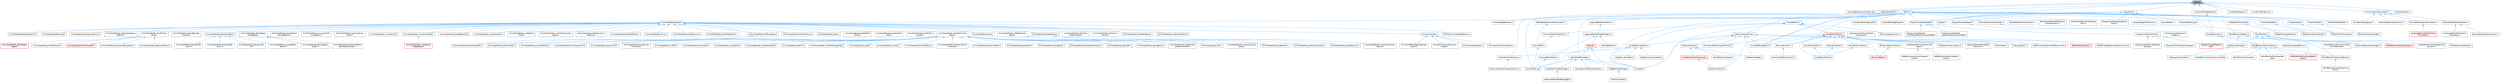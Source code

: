 digraph "Level.h"
{
 // INTERACTIVE_SVG=YES
 // LATEX_PDF_SIZE
  bgcolor="transparent";
  edge [fontname=Helvetica,fontsize=10,labelfontname=Helvetica,labelfontsize=10];
  node [fontname=Helvetica,fontsize=10,shape=box,height=0.2,width=0.4];
  Node1 [id="Node000001",label="Level.h",height=0.2,width=0.4,color="gray40", fillcolor="grey60", style="filled", fontcolor="black",tooltip=" "];
  Node1 -> Node2 [id="edge1_Node000001_Node000002",dir="back",color="steelblue1",style="solid",tooltip=" "];
  Node2 [id="Node000002",label="AsyncRegisterLevelContext.cpp",height=0.2,width=0.4,color="grey40", fillcolor="white", style="filled",URL="$da/df8/AsyncRegisterLevelContext_8cpp.html",tooltip=" "];
  Node1 -> Node3 [id="edge2_Node000001_Node000003",dir="back",color="steelblue1",style="solid",tooltip=" "];
  Node3 [id="Node000003",label="Editor.h",height=0.2,width=0.4,color="grey40", fillcolor="white", style="filled",URL="$de/d6e/Editor_8h.html",tooltip=" "];
  Node3 -> Node4 [id="edge3_Node000003_Node000004",dir="back",color="steelblue1",style="solid",tooltip=" "];
  Node4 [id="Node000004",label="AnimGraphNode_Base.h",height=0.2,width=0.4,color="grey40", fillcolor="white", style="filled",URL="$d0/dfb/AnimGraphNode__Base_8h.html",tooltip=" "];
  Node4 -> Node5 [id="edge4_Node000004_Node000005",dir="back",color="steelblue1",style="solid",tooltip=" "];
  Node5 [id="Node000005",label="AnimGraphNodeAlphaOptions.h",height=0.2,width=0.4,color="grey40", fillcolor="white", style="filled",URL="$d6/df6/AnimGraphNodeAlphaOptions_8h.html",tooltip=" "];
  Node4 -> Node6 [id="edge5_Node000004_Node000006",dir="back",color="steelblue1",style="solid",tooltip=" "];
  Node6 [id="Node000006",label="AnimGraphNodeBinding.h",height=0.2,width=0.4,color="grey40", fillcolor="white", style="filled",URL="$d6/d3b/AnimGraphNodeBinding_8h.html",tooltip=" "];
  Node4 -> Node7 [id="edge6_Node000004_Node000007",dir="back",color="steelblue1",style="solid",tooltip=" "];
  Node7 [id="Node000007",label="AnimGraphNode_ApplyAdditive.h",height=0.2,width=0.4,color="grey40", fillcolor="white", style="filled",URL="$da/d67/AnimGraphNode__ApplyAdditive_8h.html",tooltip=" "];
  Node4 -> Node8 [id="edge7_Node000004_Node000008",dir="back",color="steelblue1",style="solid",tooltip=" "];
  Node8 [id="Node000008",label="AnimGraphNode_ApplyMeshSpace\lAdditive.h",height=0.2,width=0.4,color="grey40", fillcolor="white", style="filled",URL="$dd/dc4/AnimGraphNode__ApplyMeshSpaceAdditive_8h.html",tooltip=" "];
  Node4 -> Node9 [id="edge8_Node000004_Node000009",dir="back",color="steelblue1",style="solid",tooltip=" "];
  Node9 [id="Node000009",label="AnimGraphNode_AssetPlayer\lBase.h",height=0.2,width=0.4,color="grey40", fillcolor="white", style="filled",URL="$d1/d4f/AnimGraphNode__AssetPlayerBase_8h.html",tooltip=" "];
  Node9 -> Node10 [id="edge9_Node000009_Node000010",dir="back",color="steelblue1",style="solid",tooltip=" "];
  Node10 [id="Node000010",label="AnimGraphNode_BlendSpace\lBase.h",height=0.2,width=0.4,color="red", fillcolor="#FFF0F0", style="filled",URL="$d7/d6d/AnimGraphNode__BlendSpaceBase_8h.html",tooltip=" "];
  Node9 -> Node15 [id="edge10_Node000009_Node000015",dir="back",color="steelblue1",style="solid",tooltip=" "];
  Node15 [id="Node000015",label="AnimGraphNode_PoseByName.h",height=0.2,width=0.4,color="grey40", fillcolor="white", style="filled",URL="$d7/d02/AnimGraphNode__PoseByName_8h.html",tooltip=" "];
  Node9 -> Node16 [id="edge11_Node000009_Node000016",dir="back",color="steelblue1",style="solid",tooltip=" "];
  Node16 [id="Node000016",label="AnimGraphNode_PoseHandler.h",height=0.2,width=0.4,color="red", fillcolor="#FFF0F0", style="filled",URL="$df/dfb/AnimGraphNode__PoseHandler_8h.html",tooltip=" "];
  Node9 -> Node19 [id="edge12_Node000009_Node000019",dir="back",color="steelblue1",style="solid",tooltip=" "];
  Node19 [id="Node000019",label="AnimGraphNode_SequenceEvaluator.h",height=0.2,width=0.4,color="grey40", fillcolor="white", style="filled",URL="$d1/d1c/AnimGraphNode__SequenceEvaluator_8h.html",tooltip=" "];
  Node9 -> Node20 [id="edge13_Node000009_Node000020",dir="back",color="steelblue1",style="solid",tooltip=" "];
  Node20 [id="Node000020",label="AnimGraphNode_SequencePlayer.h",height=0.2,width=0.4,color="grey40", fillcolor="white", style="filled",URL="$d2/d91/AnimGraphNode__SequencePlayer_8h.html",tooltip=" "];
  Node4 -> Node21 [id="edge14_Node000004_Node000021",dir="back",color="steelblue1",style="solid",tooltip=" "];
  Node21 [id="Node000021",label="AnimGraphNode_BlendBoneBy\lChannel.h",height=0.2,width=0.4,color="grey40", fillcolor="white", style="filled",URL="$de/da9/AnimGraphNode__BlendBoneByChannel_8h.html",tooltip=" "];
  Node4 -> Node22 [id="edge15_Node000004_Node000022",dir="back",color="steelblue1",style="solid",tooltip=" "];
  Node22 [id="Node000022",label="AnimGraphNode_BlendListBase.h",height=0.2,width=0.4,color="grey40", fillcolor="white", style="filled",URL="$d7/d20/AnimGraphNode__BlendListBase_8h.html",tooltip=" "];
  Node22 -> Node23 [id="edge16_Node000022_Node000023",dir="back",color="steelblue1",style="solid",tooltip=" "];
  Node23 [id="Node000023",label="AnimGraphNode_BlendListBy\lBool.h",height=0.2,width=0.4,color="grey40", fillcolor="white", style="filled",URL="$d9/d9d/AnimGraphNode__BlendListByBool_8h.html",tooltip=" "];
  Node22 -> Node24 [id="edge17_Node000022_Node000024",dir="back",color="steelblue1",style="solid",tooltip=" "];
  Node24 [id="Node000024",label="AnimGraphNode_BlendListBy\lEnum.h",height=0.2,width=0.4,color="grey40", fillcolor="white", style="filled",URL="$de/d60/AnimGraphNode__BlendListByEnum_8h.html",tooltip=" "];
  Node22 -> Node25 [id="edge18_Node000022_Node000025",dir="back",color="steelblue1",style="solid",tooltip=" "];
  Node25 [id="Node000025",label="AnimGraphNode_BlendListBy\lInt.h",height=0.2,width=0.4,color="grey40", fillcolor="white", style="filled",URL="$dc/df2/AnimGraphNode__BlendListByInt_8h.html",tooltip=" "];
  Node22 -> Node26 [id="edge19_Node000022_Node000026",dir="back",color="steelblue1",style="solid",tooltip=" "];
  Node26 [id="Node000026",label="AnimGraphNode_LayeredBone\lBlend.h",height=0.2,width=0.4,color="grey40", fillcolor="white", style="filled",URL="$d2/d01/AnimGraphNode__LayeredBoneBlend_8h.html",tooltip=" "];
  Node4 -> Node27 [id="edge20_Node000004_Node000027",dir="back",color="steelblue1",style="solid",tooltip=" "];
  Node27 [id="Node000027",label="AnimGraphNode_BlendSpace\lGraphBase.h",height=0.2,width=0.4,color="grey40", fillcolor="white", style="filled",URL="$d6/d44/AnimGraphNode__BlendSpaceGraphBase_8h.html",tooltip=" "];
  Node27 -> Node28 [id="edge21_Node000027_Node000028",dir="back",color="steelblue1",style="solid",tooltip=" "];
  Node28 [id="Node000028",label="AnimGraphNode_BlendSpace\lGraph.h",height=0.2,width=0.4,color="grey40", fillcolor="white", style="filled",URL="$d7/d81/AnimGraphNode__BlendSpaceGraph_8h.html",tooltip=" "];
  Node27 -> Node29 [id="edge22_Node000027_Node000029",dir="back",color="steelblue1",style="solid",tooltip=" "];
  Node29 [id="Node000029",label="AnimGraphNode_RotationOffset\lBlendSpaceGraph.h",height=0.2,width=0.4,color="grey40", fillcolor="white", style="filled",URL="$d0/d4c/AnimGraphNode__RotationOffsetBlendSpaceGraph_8h.html",tooltip=" "];
  Node4 -> Node30 [id="edge23_Node000004_Node000030",dir="back",color="steelblue1",style="solid",tooltip=" "];
  Node30 [id="Node000030",label="AnimGraphNode_BlendSpace\lSampleResult.h",height=0.2,width=0.4,color="grey40", fillcolor="white", style="filled",URL="$de/df8/AnimGraphNode__BlendSpaceSampleResult_8h.html",tooltip=" "];
  Node4 -> Node31 [id="edge24_Node000004_Node000031",dir="back",color="steelblue1",style="solid",tooltip=" "];
  Node31 [id="Node000031",label="AnimGraphNode_ComponentTo\lLocalSpace.h",height=0.2,width=0.4,color="grey40", fillcolor="white", style="filled",URL="$d1/d3f/AnimGraphNode__ComponentToLocalSpace_8h.html",tooltip=" "];
  Node4 -> Node32 [id="edge25_Node000004_Node000032",dir="back",color="steelblue1",style="solid",tooltip=" "];
  Node32 [id="Node000032",label="AnimGraphNode_CopyPoseFrom\lMesh.h",height=0.2,width=0.4,color="grey40", fillcolor="white", style="filled",URL="$d6/d71/AnimGraphNode__CopyPoseFromMesh_8h.html",tooltip=" "];
  Node4 -> Node33 [id="edge26_Node000004_Node000033",dir="back",color="steelblue1",style="solid",tooltip=" "];
  Node33 [id="Node000033",label="AnimGraphNode_CurveSource.h",height=0.2,width=0.4,color="grey40", fillcolor="white", style="filled",URL="$dc/de5/AnimGraphNode__CurveSource_8h.html",tooltip=" "];
  Node4 -> Node34 [id="edge27_Node000004_Node000034",dir="back",color="steelblue1",style="solid",tooltip=" "];
  Node34 [id="Node000034",label="AnimGraphNode_CustomProperty.h",height=0.2,width=0.4,color="grey40", fillcolor="white", style="filled",URL="$d8/d3f/AnimGraphNode__CustomProperty_8h.html",tooltip=" "];
  Node34 -> Node35 [id="edge28_Node000034_Node000035",dir="back",color="steelblue1",style="solid",tooltip=" "];
  Node35 [id="Node000035",label="AnimGraphNode_LinkedAnim\lGraphBase.h",height=0.2,width=0.4,color="red", fillcolor="#FFF0F0", style="filled",URL="$d5/de1/AnimGraphNode__LinkedAnimGraphBase_8h.html",tooltip=" "];
  Node4 -> Node38 [id="edge29_Node000004_Node000038",dir="back",color="steelblue1",style="solid",tooltip=" "];
  Node38 [id="Node000038",label="AnimGraphNode_DeadBlending.h",height=0.2,width=0.4,color="grey40", fillcolor="white", style="filled",URL="$d8/d73/AnimGraphNode__DeadBlending_8h.html",tooltip=" "];
  Node4 -> Node39 [id="edge30_Node000004_Node000039",dir="back",color="steelblue1",style="solid",tooltip=" "];
  Node39 [id="Node000039",label="AnimGraphNode_Inertialization.h",height=0.2,width=0.4,color="grey40", fillcolor="white", style="filled",URL="$d7/d66/AnimGraphNode__Inertialization_8h.html",tooltip=" "];
  Node4 -> Node40 [id="edge31_Node000004_Node000040",dir="back",color="steelblue1",style="solid",tooltip=" "];
  Node40 [id="Node000040",label="AnimGraphNode_LinkedInput\lPose.h",height=0.2,width=0.4,color="grey40", fillcolor="white", style="filled",URL="$d7/d8c/AnimGraphNode__LinkedInputPose_8h.html",tooltip=" "];
  Node4 -> Node41 [id="edge32_Node000004_Node000041",dir="back",color="steelblue1",style="solid",tooltip=" "];
  Node41 [id="Node000041",label="AnimGraphNode_LocalToComponent\lSpace.h",height=0.2,width=0.4,color="grey40", fillcolor="white", style="filled",URL="$d6/d01/AnimGraphNode__LocalToComponentSpace_8h.html",tooltip=" "];
  Node4 -> Node42 [id="edge33_Node000004_Node000042",dir="back",color="steelblue1",style="solid",tooltip=" "];
  Node42 [id="Node000042",label="AnimGraphNode_MakeDynamic\lAdditive.h",height=0.2,width=0.4,color="grey40", fillcolor="white", style="filled",URL="$d4/dc9/AnimGraphNode__MakeDynamicAdditive_8h.html",tooltip=" "];
  Node4 -> Node43 [id="edge34_Node000004_Node000043",dir="back",color="steelblue1",style="solid",tooltip=" "];
  Node43 [id="Node000043",label="AnimGraphNode_MeshRefPose.h",height=0.2,width=0.4,color="grey40", fillcolor="white", style="filled",URL="$d3/d58/AnimGraphNode__MeshRefPose_8h.html",tooltip=" "];
  Node4 -> Node44 [id="edge35_Node000004_Node000044",dir="back",color="steelblue1",style="solid",tooltip=" "];
  Node44 [id="Node000044",label="AnimGraphNode_Mirror.h",height=0.2,width=0.4,color="grey40", fillcolor="white", style="filled",URL="$de/d96/AnimGraphNode__Mirror_8h.html",tooltip=" "];
  Node4 -> Node45 [id="edge36_Node000004_Node000045",dir="back",color="steelblue1",style="solid",tooltip=" "];
  Node45 [id="Node000045",label="AnimGraphNode_ModifyCurve.h",height=0.2,width=0.4,color="grey40", fillcolor="white", style="filled",URL="$d5/d09/AnimGraphNode__ModifyCurve_8h.html",tooltip=" "];
  Node4 -> Node46 [id="edge37_Node000004_Node000046",dir="back",color="steelblue1",style="solid",tooltip=" "];
  Node46 [id="Node000046",label="AnimGraphNode_MultiWayBlend.h",height=0.2,width=0.4,color="grey40", fillcolor="white", style="filled",URL="$dd/dcb/AnimGraphNode__MultiWayBlend_8h.html",tooltip=" "];
  Node4 -> Node47 [id="edge38_Node000004_Node000047",dir="back",color="steelblue1",style="solid",tooltip=" "];
  Node47 [id="Node000047",label="AnimGraphNode_PoseSnapshot.h",height=0.2,width=0.4,color="grey40", fillcolor="white", style="filled",URL="$d1/d92/AnimGraphNode__PoseSnapshot_8h.html",tooltip=" "];
  Node4 -> Node48 [id="edge39_Node000004_Node000048",dir="back",color="steelblue1",style="solid",tooltip=" "];
  Node48 [id="Node000048",label="AnimGraphNode_RandomPlayer.h",height=0.2,width=0.4,color="grey40", fillcolor="white", style="filled",URL="$dc/d48/AnimGraphNode__RandomPlayer_8h.html",tooltip=" "];
  Node4 -> Node49 [id="edge40_Node000004_Node000049",dir="back",color="steelblue1",style="solid",tooltip=" "];
  Node49 [id="Node000049",label="AnimGraphNode_RefPoseBase.h",height=0.2,width=0.4,color="grey40", fillcolor="white", style="filled",URL="$d8/d34/AnimGraphNode__RefPoseBase_8h.html",tooltip=" "];
  Node49 -> Node50 [id="edge41_Node000049_Node000050",dir="back",color="steelblue1",style="solid",tooltip=" "];
  Node50 [id="Node000050",label="AnimGraphNode_IdentityPose.h",height=0.2,width=0.4,color="grey40", fillcolor="white", style="filled",URL="$d8/dac/AnimGraphNode__IdentityPose_8h.html",tooltip=" "];
  Node49 -> Node51 [id="edge42_Node000049_Node000051",dir="back",color="steelblue1",style="solid",tooltip=" "];
  Node51 [id="Node000051",label="AnimGraphNode_LocalRefPose.h",height=0.2,width=0.4,color="grey40", fillcolor="white", style="filled",URL="$df/d6f/AnimGraphNode__LocalRefPose_8h.html",tooltip=" "];
  Node49 -> Node47 [id="edge43_Node000049_Node000047",dir="back",color="steelblue1",style="solid",tooltip=" "];
  Node4 -> Node52 [id="edge44_Node000004_Node000052",dir="back",color="steelblue1",style="solid",tooltip=" "];
  Node52 [id="Node000052",label="AnimGraphNode_Root.h",height=0.2,width=0.4,color="grey40", fillcolor="white", style="filled",URL="$d2/d39/AnimGraphNode__Root_8h.html",tooltip=" "];
  Node4 -> Node53 [id="edge45_Node000004_Node000053",dir="back",color="steelblue1",style="solid",tooltip=" "];
  Node53 [id="Node000053",label="AnimGraphNode_RotateRoot\lBone.h",height=0.2,width=0.4,color="grey40", fillcolor="white", style="filled",URL="$d4/de0/AnimGraphNode__RotateRootBone_8h.html",tooltip=" "];
  Node4 -> Node54 [id="edge46_Node000004_Node000054",dir="back",color="steelblue1",style="solid",tooltip=" "];
  Node54 [id="Node000054",label="AnimGraphNode_SaveCached\lPose.h",height=0.2,width=0.4,color="grey40", fillcolor="white", style="filled",URL="$df/d5e/AnimGraphNode__SaveCachedPose_8h.html",tooltip=" "];
  Node4 -> Node55 [id="edge47_Node000004_Node000055",dir="back",color="steelblue1",style="solid",tooltip=" "];
  Node55 [id="Node000055",label="AnimGraphNode_ScaleChain\lLength.h",height=0.2,width=0.4,color="grey40", fillcolor="white", style="filled",URL="$d9/df8/AnimGraphNode__ScaleChainLength_8h.html",tooltip=" "];
  Node4 -> Node56 [id="edge48_Node000004_Node000056",dir="back",color="steelblue1",style="solid",tooltip=" "];
  Node56 [id="Node000056",label="AnimGraphNode_SkeletalControl\lBase.h",height=0.2,width=0.4,color="grey40", fillcolor="white", style="filled",URL="$d9/dff/AnimGraphNode__SkeletalControlBase_8h.html",tooltip=" "];
  Node56 -> Node57 [id="edge49_Node000056_Node000057",dir="back",color="steelblue1",style="solid",tooltip=" "];
  Node57 [id="Node000057",label="AnimGraphNode_AnimDynamics.h",height=0.2,width=0.4,color="grey40", fillcolor="white", style="filled",URL="$da/dc2/AnimGraphNode__AnimDynamics_8h.html",tooltip=" "];
  Node56 -> Node58 [id="edge50_Node000056_Node000058",dir="back",color="steelblue1",style="solid",tooltip=" "];
  Node58 [id="Node000058",label="AnimGraphNode_ApplyLimits.h",height=0.2,width=0.4,color="grey40", fillcolor="white", style="filled",URL="$dc/d36/AnimGraphNode__ApplyLimits_8h.html",tooltip=" "];
  Node56 -> Node59 [id="edge51_Node000056_Node000059",dir="back",color="steelblue1",style="solid",tooltip=" "];
  Node59 [id="Node000059",label="AnimGraphNode_BoneDriven\lController.h",height=0.2,width=0.4,color="grey40", fillcolor="white", style="filled",URL="$df/df3/AnimGraphNode__BoneDrivenController_8h.html",tooltip=" "];
  Node56 -> Node60 [id="edge52_Node000056_Node000060",dir="back",color="steelblue1",style="solid",tooltip=" "];
  Node60 [id="Node000060",label="AnimGraphNode_CCDIK.h",height=0.2,width=0.4,color="grey40", fillcolor="white", style="filled",URL="$df/d0d/AnimGraphNode__CCDIK_8h.html",tooltip=" "];
  Node56 -> Node61 [id="edge53_Node000056_Node000061",dir="back",color="steelblue1",style="solid",tooltip=" "];
  Node61 [id="Node000061",label="AnimGraphNode_Constraint.h",height=0.2,width=0.4,color="grey40", fillcolor="white", style="filled",URL="$d2/d98/AnimGraphNode__Constraint_8h.html",tooltip=" "];
  Node56 -> Node62 [id="edge54_Node000056_Node000062",dir="back",color="steelblue1",style="solid",tooltip=" "];
  Node62 [id="Node000062",label="AnimGraphNode_CopyBone.h",height=0.2,width=0.4,color="grey40", fillcolor="white", style="filled",URL="$dc/de6/AnimGraphNode__CopyBone_8h.html",tooltip=" "];
  Node56 -> Node63 [id="edge55_Node000056_Node000063",dir="back",color="steelblue1",style="solid",tooltip=" "];
  Node63 [id="Node000063",label="AnimGraphNode_CopyBoneDelta.h",height=0.2,width=0.4,color="grey40", fillcolor="white", style="filled",URL="$d8/d60/AnimGraphNode__CopyBoneDelta_8h.html",tooltip=" "];
  Node56 -> Node64 [id="edge56_Node000056_Node000064",dir="back",color="steelblue1",style="solid",tooltip=" "];
  Node64 [id="Node000064",label="AnimGraphNode_Fabrik.h",height=0.2,width=0.4,color="grey40", fillcolor="white", style="filled",URL="$d6/d79/AnimGraphNode__Fabrik_8h.html",tooltip=" "];
  Node56 -> Node65 [id="edge57_Node000056_Node000065",dir="back",color="steelblue1",style="solid",tooltip=" "];
  Node65 [id="Node000065",label="AnimGraphNode_HandIKRetargeting.h",height=0.2,width=0.4,color="grey40", fillcolor="white", style="filled",URL="$dd/dee/AnimGraphNode__HandIKRetargeting_8h.html",tooltip=" "];
  Node56 -> Node66 [id="edge58_Node000056_Node000066",dir="back",color="steelblue1",style="solid",tooltip=" "];
  Node66 [id="Node000066",label="AnimGraphNode_LegIK.h",height=0.2,width=0.4,color="grey40", fillcolor="white", style="filled",URL="$d3/d59/AnimGraphNode__LegIK_8h.html",tooltip=" "];
  Node56 -> Node67 [id="edge59_Node000056_Node000067",dir="back",color="steelblue1",style="solid",tooltip=" "];
  Node67 [id="Node000067",label="AnimGraphNode_LookAt.h",height=0.2,width=0.4,color="grey40", fillcolor="white", style="filled",URL="$dd/de3/AnimGraphNode__LookAt_8h.html",tooltip=" "];
  Node56 -> Node68 [id="edge60_Node000056_Node000068",dir="back",color="steelblue1",style="solid",tooltip=" "];
  Node68 [id="Node000068",label="AnimGraphNode_ModifyBone.h",height=0.2,width=0.4,color="grey40", fillcolor="white", style="filled",URL="$d1/d8e/AnimGraphNode__ModifyBone_8h.html",tooltip=" "];
  Node56 -> Node69 [id="edge61_Node000056_Node000069",dir="back",color="steelblue1",style="solid",tooltip=" "];
  Node69 [id="Node000069",label="AnimGraphNode_ModularVehicle\lController.h",height=0.2,width=0.4,color="grey40", fillcolor="white", style="filled",URL="$d3/d04/AnimGraphNode__ModularVehicleController_8h.html",tooltip=" "];
  Node56 -> Node70 [id="edge62_Node000056_Node000070",dir="back",color="steelblue1",style="solid",tooltip=" "];
  Node70 [id="Node000070",label="AnimGraphNode_ObserveBone.h",height=0.2,width=0.4,color="grey40", fillcolor="white", style="filled",URL="$d0/dcc/AnimGraphNode__ObserveBone_8h.html",tooltip=" "];
  Node56 -> Node71 [id="edge63_Node000056_Node000071",dir="back",color="steelblue1",style="solid",tooltip=" "];
  Node71 [id="Node000071",label="AnimGraphNode_ResetRoot.h",height=0.2,width=0.4,color="grey40", fillcolor="white", style="filled",URL="$dd/da9/AnimGraphNode__ResetRoot_8h.html",tooltip=" "];
  Node56 -> Node72 [id="edge64_Node000056_Node000072",dir="back",color="steelblue1",style="solid",tooltip=" "];
  Node72 [id="Node000072",label="AnimGraphNode_RigidBody.h",height=0.2,width=0.4,color="grey40", fillcolor="white", style="filled",URL="$d0/d05/AnimGraphNode__RigidBody_8h.html",tooltip=" "];
  Node56 -> Node73 [id="edge65_Node000056_Node000073",dir="back",color="steelblue1",style="solid",tooltip=" "];
  Node73 [id="Node000073",label="AnimGraphNode_RotationMultiplier.h",height=0.2,width=0.4,color="grey40", fillcolor="white", style="filled",URL="$d6/d16/AnimGraphNode__RotationMultiplier_8h.html",tooltip=" "];
  Node56 -> Node74 [id="edge66_Node000056_Node000074",dir="back",color="steelblue1",style="solid",tooltip=" "];
  Node74 [id="Node000074",label="AnimGraphNode_SplineIK.h",height=0.2,width=0.4,color="grey40", fillcolor="white", style="filled",URL="$d0/d7e/AnimGraphNode__SplineIK_8h.html",tooltip=" "];
  Node56 -> Node75 [id="edge67_Node000056_Node000075",dir="back",color="steelblue1",style="solid",tooltip=" "];
  Node75 [id="Node000075",label="AnimGraphNode_SpringBone.h",height=0.2,width=0.4,color="grey40", fillcolor="white", style="filled",URL="$dc/d38/AnimGraphNode__SpringBone_8h.html",tooltip=" "];
  Node56 -> Node76 [id="edge68_Node000056_Node000076",dir="back",color="steelblue1",style="solid",tooltip=" "];
  Node76 [id="Node000076",label="AnimGraphNode_StageCoach\lWheelController.h",height=0.2,width=0.4,color="grey40", fillcolor="white", style="filled",URL="$d6/dbe/AnimGraphNode__StageCoachWheelController_8h.html",tooltip=" "];
  Node56 -> Node77 [id="edge69_Node000056_Node000077",dir="back",color="steelblue1",style="solid",tooltip=" "];
  Node77 [id="Node000077",label="AnimGraphNode_Trail.h",height=0.2,width=0.4,color="grey40", fillcolor="white", style="filled",URL="$d4/d5a/AnimGraphNode__Trail_8h.html",tooltip=" "];
  Node56 -> Node78 [id="edge70_Node000056_Node000078",dir="back",color="steelblue1",style="solid",tooltip=" "];
  Node78 [id="Node000078",label="AnimGraphNode_TwistCorrective\lNode.h",height=0.2,width=0.4,color="grey40", fillcolor="white", style="filled",URL="$de/d7f/AnimGraphNode__TwistCorrectiveNode_8h.html",tooltip=" "];
  Node56 -> Node79 [id="edge71_Node000056_Node000079",dir="back",color="steelblue1",style="solid",tooltip=" "];
  Node79 [id="Node000079",label="AnimGraphNode_TwoBoneIK.h",height=0.2,width=0.4,color="grey40", fillcolor="white", style="filled",URL="$d1/dc2/AnimGraphNode__TwoBoneIK_8h.html",tooltip=" "];
  Node56 -> Node80 [id="edge72_Node000056_Node000080",dir="back",color="steelblue1",style="solid",tooltip=" "];
  Node80 [id="Node000080",label="AnimGraphNode_WheelController.h",height=0.2,width=0.4,color="grey40", fillcolor="white", style="filled",URL="$df/de4/AnimGraphNode__WheelController_8h.html",tooltip=" "];
  Node4 -> Node81 [id="edge73_Node000004_Node000081",dir="back",color="steelblue1",style="solid",tooltip=" "];
  Node81 [id="Node000081",label="AnimGraphNode_Slot.h",height=0.2,width=0.4,color="grey40", fillcolor="white", style="filled",URL="$df/d63/AnimGraphNode__Slot_8h.html",tooltip=" "];
  Node4 -> Node82 [id="edge74_Node000004_Node000082",dir="back",color="steelblue1",style="solid",tooltip=" "];
  Node82 [id="Node000082",label="AnimGraphNode_StateMachine\lBase.h",height=0.2,width=0.4,color="grey40", fillcolor="white", style="filled",URL="$dc/d11/AnimGraphNode__StateMachineBase_8h.html",tooltip=" "];
  Node82 -> Node83 [id="edge75_Node000082_Node000083",dir="back",color="steelblue1",style="solid",tooltip=" "];
  Node83 [id="Node000083",label="AnimGraphNode_StateMachine.h",height=0.2,width=0.4,color="grey40", fillcolor="white", style="filled",URL="$d9/d4d/AnimGraphNode__StateMachine_8h.html",tooltip=" "];
  Node4 -> Node84 [id="edge76_Node000004_Node000084",dir="back",color="steelblue1",style="solid",tooltip=" "];
  Node84 [id="Node000084",label="AnimGraphNode_StateResult.h",height=0.2,width=0.4,color="grey40", fillcolor="white", style="filled",URL="$d3/d7e/AnimGraphNode__StateResult_8h.html",tooltip=" "];
  Node84 -> Node85 [id="edge77_Node000084_Node000085",dir="back",color="steelblue1",style="solid",tooltip=" "];
  Node85 [id="Node000085",label="AnimGraphNode_CustomTransition\lResult.h",height=0.2,width=0.4,color="grey40", fillcolor="white", style="filled",URL="$df/d6e/AnimGraphNode__CustomTransitionResult_8h.html",tooltip=" "];
  Node4 -> Node86 [id="edge78_Node000004_Node000086",dir="back",color="steelblue1",style="solid",tooltip=" "];
  Node86 [id="Node000086",label="AnimGraphNode_Transition\lPoseEvaluator.h",height=0.2,width=0.4,color="grey40", fillcolor="white", style="filled",URL="$d8/dec/AnimGraphNode__TransitionPoseEvaluator_8h.html",tooltip=" "];
  Node4 -> Node87 [id="edge79_Node000004_Node000087",dir="back",color="steelblue1",style="solid",tooltip=" "];
  Node87 [id="Node000087",label="AnimGraphNode_Transition\lResult.h",height=0.2,width=0.4,color="grey40", fillcolor="white", style="filled",URL="$d7/d74/AnimGraphNode__TransitionResult_8h.html",tooltip=" "];
  Node4 -> Node88 [id="edge80_Node000004_Node000088",dir="back",color="steelblue1",style="solid",tooltip=" "];
  Node88 [id="Node000088",label="AnimGraphNode_TwoWayBlend.h",height=0.2,width=0.4,color="grey40", fillcolor="white", style="filled",URL="$d0/df0/AnimGraphNode__TwoWayBlend_8h.html",tooltip=" "];
  Node4 -> Node89 [id="edge81_Node000004_Node000089",dir="back",color="steelblue1",style="solid",tooltip=" "];
  Node89 [id="Node000089",label="AnimGraphNode_UseCachedPose.h",height=0.2,width=0.4,color="grey40", fillcolor="white", style="filled",URL="$d8/d30/AnimGraphNode__UseCachedPose_8h.html",tooltip=" "];
  Node4 -> Node90 [id="edge82_Node000004_Node000090",dir="back",color="steelblue1",style="solid",tooltip=" "];
  Node90 [id="Node000090",label="AnimationGraph.h",height=0.2,width=0.4,color="grey40", fillcolor="white", style="filled",URL="$df/d2e/AnimationGraph_8h.html",tooltip=" "];
  Node90 -> Node91 [id="edge83_Node000090_Node000091",dir="back",color="steelblue1",style="solid",tooltip=" "];
  Node91 [id="Node000091",label="AnimationBlendSpaceSample\lGraph.h",height=0.2,width=0.4,color="grey40", fillcolor="white", style="filled",URL="$d1/d35/AnimationBlendSpaceSampleGraph_8h.html",tooltip=" "];
  Node90 -> Node92 [id="edge84_Node000090_Node000092",dir="back",color="steelblue1",style="solid",tooltip=" "];
  Node92 [id="Node000092",label="AnimationCustomTransition\lGraph.h",height=0.2,width=0.4,color="grey40", fillcolor="white", style="filled",URL="$dc/d6c/AnimationCustomTransitionGraph_8h.html",tooltip=" "];
  Node90 -> Node93 [id="edge85_Node000090_Node000093",dir="back",color="steelblue1",style="solid",tooltip=" "];
  Node93 [id="Node000093",label="AnimationStateGraph.h",height=0.2,width=0.4,color="grey40", fillcolor="white", style="filled",URL="$d1/d71/AnimationStateGraph_8h.html",tooltip=" "];
  Node90 -> Node94 [id="edge86_Node000090_Node000094",dir="back",color="steelblue1",style="solid",tooltip=" "];
  Node94 [id="Node000094",label="AnimationTransitionGraph.h",height=0.2,width=0.4,color="grey40", fillcolor="white", style="filled",URL="$d2/d0b/AnimationTransitionGraph_8h.html",tooltip=" "];
  Node4 -> Node95 [id="edge87_Node000004_Node000095",dir="back",color="steelblue1",style="solid",tooltip=" "];
  Node95 [id="Node000095",label="K2Node_AnimNodeReference.h",height=0.2,width=0.4,color="grey40", fillcolor="white", style="filled",URL="$d2/d81/K2Node__AnimNodeReference_8h.html",tooltip=" "];
  Node3 -> Node96 [id="edge88_Node000003_Node000096",dir="back",color="steelblue1",style="solid",tooltip=" "];
  Node96 [id="Node000096",label="AnimNodeEditModes.h",height=0.2,width=0.4,color="grey40", fillcolor="white", style="filled",URL="$db/dde/AnimNodeEditModes_8h.html",tooltip=" "];
  Node3 -> Node97 [id="edge89_Node000003_Node000097",dir="back",color="steelblue1",style="solid",tooltip=" "];
  Node97 [id="Node000097",label="BookMarkTypeActions.h",height=0.2,width=0.4,color="grey40", fillcolor="white", style="filled",URL="$d0/d2f/BookMarkTypeActions_8h.html",tooltip=" "];
  Node97 -> Node98 [id="edge90_Node000097_Node000098",dir="back",color="steelblue1",style="solid",tooltip=" "];
  Node98 [id="Node000098",label="BookmarkSingleViewportActions.h",height=0.2,width=0.4,color="grey40", fillcolor="white", style="filled",URL="$d3/dd5/BookmarkSingleViewportActions_8h.html",tooltip=" "];
  Node3 -> Node99 [id="edge91_Node000003_Node000099",dir="back",color="steelblue1",style="solid",tooltip=" "];
  Node99 [id="Node000099",label="BrushBuilderDragDropOp.h",height=0.2,width=0.4,color="grey40", fillcolor="white", style="filled",URL="$d9/d56/BrushBuilderDragDropOp_8h.html",tooltip=" "];
  Node3 -> Node100 [id="edge92_Node000003_Node000100",dir="back",color="steelblue1",style="solid",tooltip=" "];
  Node100 [id="Node000100",label="DisplayClusterObjectRef.h",height=0.2,width=0.4,color="grey40", fillcolor="white", style="filled",URL="$d9/d87/DisplayClusterObjectRef_8h.html",tooltip=" "];
  Node100 -> Node101 [id="edge93_Node000100_Node000101",dir="back",color="steelblue1",style="solid",tooltip=" "];
  Node101 [id="Node000101",label="DisplayClusterRender\l_ProceduralMeshComponentRef.h",height=0.2,width=0.4,color="grey40", fillcolor="white", style="filled",URL="$da/dbe/DisplayClusterRender__ProceduralMeshComponentRef_8h.html",tooltip=" "];
  Node100 -> Node102 [id="edge94_Node000100_Node000102",dir="back",color="steelblue1",style="solid",tooltip=" "];
  Node102 [id="Node000102",label="DisplayClusterRender\l_StaticMeshComponentRef.h",height=0.2,width=0.4,color="grey40", fillcolor="white", style="filled",URL="$dd/d84/DisplayClusterRender__StaticMeshComponentRef_8h.html",tooltip=" "];
  Node100 -> Node103 [id="edge95_Node000100_Node000103",dir="back",color="steelblue1",style="solid",tooltip=" "];
  Node103 [id="Node000103",label="DisplayClusterRootActor.h",height=0.2,width=0.4,color="grey40", fillcolor="white", style="filled",URL="$d0/d41/DisplayClusterRootActor_8h.html",tooltip=" "];
  Node103 -> Node104 [id="edge96_Node000103_Node000104",dir="back",color="steelblue1",style="solid",tooltip=" "];
  Node104 [id="Node000104",label="DisplayClusterMoviePipeline\lSettings.h",height=0.2,width=0.4,color="grey40", fillcolor="white", style="filled",URL="$d7/d56/DisplayClusterMoviePipelineSettings_8h.html",tooltip=" "];
  Node103 -> Node105 [id="edge97_Node000103_Node000105",dir="back",color="steelblue1",style="solid",tooltip=" "];
  Node105 [id="Node000105",label="DisplayClusterViewportHelpers.h",height=0.2,width=0.4,color="grey40", fillcolor="white", style="filled",URL="$d6/d8b/DisplayClusterViewportHelpers_8h.html",tooltip=" "];
  Node103 -> Node106 [id="edge98_Node000103_Node000106",dir="back",color="steelblue1",style="solid",tooltip=" "];
  Node106 [id="Node000106",label="IDisplayClusterBlueprint\lAPI.h",height=0.2,width=0.4,color="red", fillcolor="#FFF0F0", style="filled",URL="$d6/dd6/IDisplayClusterBlueprintAPI_8h.html",tooltip=" "];
  Node3 -> Node108 [id="edge99_Node000003_Node000108",dir="back",color="steelblue1",style="solid",tooltip=" "];
  Node108 [id="Node000108",label="EdModeInteractiveToolsContext.h",height=0.2,width=0.4,color="grey40", fillcolor="white", style="filled",URL="$d7/da4/EdModeInteractiveToolsContext_8h.html",tooltip=" "];
  Node108 -> Node109 [id="edge100_Node000108_Node000109",dir="back",color="steelblue1",style="solid",tooltip=" "];
  Node109 [id="Node000109",label="FractureTool.h",height=0.2,width=0.4,color="grey40", fillcolor="white", style="filled",URL="$d4/d30/FractureTool_8h.html",tooltip=" "];
  Node109 -> Node110 [id="edge101_Node000109_Node000110",dir="back",color="steelblue1",style="solid",tooltip=" "];
  Node110 [id="Node000110",label="FractureTool.cpp",height=0.2,width=0.4,color="grey40", fillcolor="white", style="filled",URL="$dc/d9a/FractureTool_8cpp.html",tooltip=" "];
  Node3 -> Node111 [id="edge102_Node000003_Node000111",dir="back",color="steelblue1",style="solid",tooltip=" "];
  Node111 [id="Node000111",label="EditorModeManager.h",height=0.2,width=0.4,color="grey40", fillcolor="white", style="filled",URL="$d9/dca/EditorModeManager_8h.html",tooltip=" "];
  Node111 -> Node112 [id="edge103_Node000111_Node000112",dir="back",color="steelblue1",style="solid",tooltip=" "];
  Node112 [id="Node000112",label="AssetEditorModeManager.h",height=0.2,width=0.4,color="grey40", fillcolor="white", style="filled",URL="$db/d83/AssetEditorModeManager_8h.html",tooltip=" "];
  Node112 -> Node113 [id="edge104_Node000112_Node000113",dir="back",color="steelblue1",style="solid",tooltip=" "];
  Node113 [id="Node000113",label="IPersonaEditorModeManager.h",height=0.2,width=0.4,color="grey40", fillcolor="white", style="filled",URL="$d7/dda/IPersonaEditorModeManager_8h.html",tooltip=" "];
  Node111 -> Node110 [id="edge105_Node000111_Node000110",dir="back",color="steelblue1",style="solid",tooltip=" "];
  Node111 -> Node114 [id="edge106_Node000111_Node000114",dir="back",color="steelblue1",style="solid",tooltip=" "];
  Node114 [id="Node000114",label="NavigationToolEditorSelection.h",height=0.2,width=0.4,color="grey40", fillcolor="white", style="filled",URL="$d8/dc1/NavigationToolEditorSelection_8h.html",tooltip=" "];
  Node111 -> Node115 [id="edge107_Node000111_Node000115",dir="back",color="steelblue1",style="solid",tooltip=" "];
  Node115 [id="Node000115",label="UnrealEd.h",height=0.2,width=0.4,color="grey40", fillcolor="white", style="filled",URL="$d2/d5f/UnrealEd_8h.html",tooltip=" "];
  Node111 -> Node116 [id="edge108_Node000111_Node000116",dir="back",color="steelblue1",style="solid",tooltip=" "];
  Node116 [id="Node000116",label="WidgetModeManager.h",height=0.2,width=0.4,color="grey40", fillcolor="white", style="filled",URL="$d7/d49/WidgetModeManager_8h.html",tooltip=" "];
  Node116 -> Node117 [id="edge109_Node000116_Node000117",dir="back",color="steelblue1",style="solid",tooltip=" "];
  Node117 [id="Node000117",label="ToolCompatible.h",height=0.2,width=0.4,color="grey40", fillcolor="white", style="filled",URL="$d4/d38/ToolCompatible_8h.html",tooltip=" "];
  Node3 -> Node118 [id="edge110_Node000003_Node000118",dir="back",color="steelblue1",style="solid",tooltip=" "];
  Node118 [id="Node000118",label="EditorViewportClient.h",height=0.2,width=0.4,color="grey40", fillcolor="white", style="filled",URL="$d4/d41/EditorViewportClient_8h.html",tooltip=" "];
  Node118 -> Node119 [id="edge111_Node000118_Node000119",dir="back",color="steelblue1",style="solid",tooltip=" "];
  Node119 [id="Node000119",label="AnimationEditorViewportClient.h",height=0.2,width=0.4,color="grey40", fillcolor="white", style="filled",URL="$d1/d45/AnimationEditorViewportClient_8h.html",tooltip=" "];
  Node118 -> Node120 [id="edge112_Node000118_Node000120",dir="back",color="steelblue1",style="solid",tooltip=" "];
  Node120 [id="Node000120",label="DataflowEditorViewportClient\lBase.h",height=0.2,width=0.4,color="grey40", fillcolor="white", style="filled",URL="$d8/ddd/DataflowEditorViewportClientBase_8h.html",tooltip=" "];
  Node120 -> Node121 [id="edge113_Node000120_Node000121",dir="back",color="steelblue1",style="solid",tooltip=" "];
  Node121 [id="Node000121",label="DataflowConstructionViewport\lClient.h",height=0.2,width=0.4,color="grey40", fillcolor="white", style="filled",URL="$d5/da1/DataflowConstructionViewportClient_8h.html",tooltip=" "];
  Node120 -> Node122 [id="edge114_Node000120_Node000122",dir="back",color="steelblue1",style="solid",tooltip=" "];
  Node122 [id="Node000122",label="DataflowSimulationViewport\lClient.h",height=0.2,width=0.4,color="grey40", fillcolor="white", style="filled",URL="$da/d6a/DataflowSimulationViewportClient_8h.html",tooltip=" "];
  Node118 -> Node123 [id="edge115_Node000118_Node000123",dir="back",color="steelblue1",style="solid",tooltip=" "];
  Node123 [id="Node000123",label="ISCSEditorCustomization.h",height=0.2,width=0.4,color="grey40", fillcolor="white", style="filled",URL="$de/d19/ISCSEditorCustomization_8h.html",tooltip=" "];
  Node118 -> Node124 [id="edge116_Node000118_Node000124",dir="back",color="steelblue1",style="solid",tooltip=" "];
  Node124 [id="Node000124",label="LevelEditorViewport.h",height=0.2,width=0.4,color="grey40", fillcolor="white", style="filled",URL="$d4/ddf/LevelEditorViewport_8h.html",tooltip=" "];
  Node124 -> Node97 [id="edge117_Node000124_Node000097",dir="back",color="steelblue1",style="solid",tooltip=" "];
  Node124 -> Node125 [id="edge118_Node000124_Node000125",dir="back",color="steelblue1",style="solid",tooltip=" "];
  Node125 [id="Node000125",label="DragTool_BoxSelect.h",height=0.2,width=0.4,color="grey40", fillcolor="white", style="filled",URL="$da/dbf/DragTool__BoxSelect_8h.html",tooltip=" "];
  Node124 -> Node126 [id="edge119_Node000124_Node000126",dir="back",color="steelblue1",style="solid",tooltip=" "];
  Node126 [id="Node000126",label="DragTool_FrustumSelect.h",height=0.2,width=0.4,color="grey40", fillcolor="white", style="filled",URL="$db/de7/DragTool__FrustumSelect_8h.html",tooltip=" "];
  Node124 -> Node110 [id="edge120_Node000124_Node000110",dir="back",color="steelblue1",style="solid",tooltip=" "];
  Node124 -> Node115 [id="edge121_Node000124_Node000115",dir="back",color="steelblue1",style="solid",tooltip=" "];
  Node118 -> Node127 [id="edge122_Node000118_Node000127",dir="back",color="steelblue1",style="solid",tooltip=" "];
  Node127 [id="Node000127",label="SEditorViewport.h",height=0.2,width=0.4,color="grey40", fillcolor="white", style="filled",URL="$dd/de0/SEditorViewport_8h.html",tooltip=" "];
  Node127 -> Node128 [id="edge123_Node000127_Node000128",dir="back",color="steelblue1",style="solid",tooltip=" "];
  Node128 [id="Node000128",label="AssetEditorViewportLayout.h",height=0.2,width=0.4,color="red", fillcolor="#FFF0F0", style="filled",URL="$df/d46/AssetEditorViewportLayout_8h.html",tooltip=" "];
  Node128 -> Node129 [id="edge124_Node000128_Node000129",dir="back",color="steelblue1",style="solid",tooltip=" "];
  Node129 [id="Node000129",label="BaseAssetToolkit.h",height=0.2,width=0.4,color="grey40", fillcolor="white", style="filled",URL="$d4/d85/BaseAssetToolkit_8h.html",tooltip=" "];
  Node127 -> Node136 [id="edge125_Node000127_Node000136",dir="back",color="steelblue1",style="solid",tooltip=" "];
  Node136 [id="Node000136",label="SAssetEditorViewport.h",height=0.2,width=0.4,color="grey40", fillcolor="white", style="filled",URL="$df/d5a/SAssetEditorViewport_8h.html",tooltip=" "];
  Node127 -> Node137 [id="edge126_Node000127_Node000137",dir="back",color="steelblue1",style="solid",tooltip=" "];
  Node137 [id="Node000137",label="SSkeletonWidget.h",height=0.2,width=0.4,color="grey40", fillcolor="white", style="filled",URL="$dd/da7/SSkeletonWidget_8h.html",tooltip=" "];
  Node118 -> Node137 [id="edge127_Node000118_Node000137",dir="back",color="steelblue1",style="solid",tooltip=" "];
  Node118 -> Node115 [id="edge128_Node000118_Node000115",dir="back",color="steelblue1",style="solid",tooltip=" "];
  Node118 -> Node138 [id="edge129_Node000118_Node000138",dir="back",color="steelblue1",style="solid",tooltip=" "];
  Node138 [id="Node000138",label="UnrealEdSharedPCH.h",height=0.2,width=0.4,color="grey40", fillcolor="white", style="filled",URL="$d1/de6/UnrealEdSharedPCH_8h.html",tooltip=" "];
  Node3 -> Node139 [id="edge130_Node000003_Node000139",dir="back",color="steelblue1",style="solid",tooltip=" "];
  Node139 [id="Node000139",label="ExportTextDragDropOp.h",height=0.2,width=0.4,color="grey40", fillcolor="white", style="filled",URL="$de/d5c/ExportTextDragDropOp_8h.html",tooltip=" "];
  Node3 -> Node140 [id="edge131_Node000003_Node000140",dir="back",color="steelblue1",style="solid",tooltip=" "];
  Node140 [id="Node000140",label="ExternalDirtyActorsTracker.h",height=0.2,width=0.4,color="grey40", fillcolor="white", style="filled",URL="$db/d89/ExternalDirtyActorsTracker_8h.html",tooltip=" "];
  Node140 -> Node141 [id="edge132_Node000140_Node000141",dir="back",color="steelblue1",style="solid",tooltip=" "];
  Node141 [id="Node000141",label="WorldPartition.h",height=0.2,width=0.4,color="grey40", fillcolor="white", style="filled",URL="$de/d1e/WorldPartition_8h.html",tooltip=" "];
  Node141 -> Node142 [id="edge133_Node000141_Node000142",dir="back",color="steelblue1",style="solid",tooltip=" "];
  Node142 [id="Node000142",label="DataLayerLoadingPolicy.h",height=0.2,width=0.4,color="grey40", fillcolor="white", style="filled",URL="$d4/d49/DataLayerLoadingPolicy_8h.html",tooltip=" "];
  Node141 -> Node143 [id="edge134_Node000141_Node000143",dir="back",color="steelblue1",style="solid",tooltip=" "];
  Node143 [id="Node000143",label="DataLayerManager.h",height=0.2,width=0.4,color="grey40", fillcolor="white", style="filled",URL="$de/d96/DataLayerManager_8h.html",tooltip=" "];
  Node143 -> Node144 [id="edge135_Node000143_Node000144",dir="back",color="steelblue1",style="solid",tooltip=" "];
  Node144 [id="Node000144",label="DataLayerSubsystem.h",height=0.2,width=0.4,color="grey40", fillcolor="white", style="filled",URL="$d2/d5d/DataLayerSubsystem_8h.html",tooltip=" "];
  Node141 -> Node145 [id="edge136_Node000141_Node000145",dir="back",color="steelblue1",style="solid",tooltip=" "];
  Node145 [id="Node000145",label="ExternalDataLayerManager.h",height=0.2,width=0.4,color="grey40", fillcolor="white", style="filled",URL="$d3/d7d/ExternalDataLayerManager_8h.html",tooltip=" "];
  Node141 -> Node146 [id="edge137_Node000141_Node000146",dir="back",color="steelblue1",style="solid",tooltip=" "];
  Node146 [id="Node000146",label="WorldPartitionBuilderHelpers.h",height=0.2,width=0.4,color="red", fillcolor="#FFF0F0", style="filled",URL="$db/dc0/WorldPartitionBuilderHelpers_8h.html",tooltip=" "];
  Node141 -> Node149 [id="edge138_Node000141_Node000149",dir="back",color="steelblue1",style="solid",tooltip=" "];
  Node149 [id="Node000149",label="WorldPartitionLevelStreaming\lDynamic.h",height=0.2,width=0.4,color="grey40", fillcolor="white", style="filled",URL="$d4/d21/WorldPartitionLevelStreamingDynamic_8h.html",tooltip=" "];
  Node141 -> Node150 [id="edge139_Node000141_Node000150",dir="back",color="steelblue1",style="solid",tooltip=" "];
  Node150 [id="Node000150",label="WorldPartitionRuntimeHash.h",height=0.2,width=0.4,color="grey40", fillcolor="white", style="filled",URL="$d9/df1/WorldPartitionRuntimeHash_8h.html",tooltip=" "];
  Node150 -> Node151 [id="edge140_Node000150_Node000151",dir="back",color="steelblue1",style="solid",tooltip=" "];
  Node151 [id="Node000151",label="WorldPartitionConvertCommandlet.h",height=0.2,width=0.4,color="grey40", fillcolor="white", style="filled",URL="$db/d15/WorldPartitionConvertCommandlet_8h.html",tooltip=" "];
  Node150 -> Node152 [id="edge141_Node000150_Node000152",dir="back",color="steelblue1",style="solid",tooltip=" "];
  Node152 [id="Node000152",label="WorldPartitionConverter.h",height=0.2,width=0.4,color="grey40", fillcolor="white", style="filled",URL="$dc/df8/WorldPartitionConverter_8h.html",tooltip=" "];
  Node150 -> Node153 [id="edge142_Node000150_Node000153",dir="back",color="steelblue1",style="solid",tooltip=" "];
  Node153 [id="Node000153",label="WorldPartitionRuntimeHash\lSet.h",height=0.2,width=0.4,color="grey40", fillcolor="white", style="filled",URL="$d7/d94/WorldPartitionRuntimeHashSet_8h.html",tooltip=" "];
  Node150 -> Node154 [id="edge143_Node000150_Node000154",dir="back",color="steelblue1",style="solid",tooltip=" "];
  Node154 [id="Node000154",label="WorldPartitionRuntimeSpatial\lHash.h",height=0.2,width=0.4,color="red", fillcolor="#FFF0F0", style="filled",URL="$da/dbe/WorldPartitionRuntimeSpatialHash_8h.html",tooltip=" "];
  Node150 -> Node156 [id="edge144_Node000150_Node000156",dir="back",color="steelblue1",style="solid",tooltip=" "];
  Node156 [id="Node000156",label="WorldPartitionStreamingPolicy.h",height=0.2,width=0.4,color="grey40", fillcolor="white", style="filled",URL="$d8/d37/WorldPartitionStreamingPolicy_8h.html",tooltip=" "];
  Node156 -> Node157 [id="edge145_Node000156_Node000157",dir="back",color="steelblue1",style="solid",tooltip=" "];
  Node157 [id="Node000157",label="WorldPartitionLevelStreaming\lPolicy.h",height=0.2,width=0.4,color="grey40", fillcolor="white", style="filled",URL="$d4/d14/WorldPartitionLevelStreamingPolicy_8h.html",tooltip=" "];
  Node141 -> Node154 [id="edge146_Node000141_Node000154",dir="back",color="steelblue1",style="solid",tooltip=" "];
  Node141 -> Node158 [id="edge147_Node000141_Node000158",dir="back",color="steelblue1",style="solid",tooltip=" "];
  Node158 [id="Node000158",label="WorldPartitionSettings.h",height=0.2,width=0.4,color="grey40", fillcolor="white", style="filled",URL="$de/d7a/WorldPartitionSettings_8h.html",tooltip=" "];
  Node3 -> Node110 [id="edge148_Node000003_Node000110",dir="back",color="steelblue1",style="solid",tooltip=" "];
  Node3 -> Node159 [id="edge149_Node000003_Node000159",dir="back",color="steelblue1",style="solid",tooltip=" "];
  Node159 [id="Node000159",label="GameModeInfoCustomizer.h",height=0.2,width=0.4,color="grey40", fillcolor="white", style="filled",URL="$d5/df3/GameModeInfoCustomizer_8h.html",tooltip=" "];
  Node3 -> Node160 [id="edge150_Node000003_Node000160",dir="back",color="steelblue1",style="solid",tooltip=" "];
  Node160 [id="Node000160",label="LegacyEdModeInterfaces.h",height=0.2,width=0.4,color="grey40", fillcolor="white", style="filled",URL="$da/d0a/LegacyEdModeInterfaces_8h.html",tooltip=" "];
  Node160 -> Node161 [id="edge151_Node000160_Node000161",dir="back",color="steelblue1",style="solid",tooltip=" "];
  Node161 [id="Node000161",label="LegacyEdModeWidgetHelpers.h",height=0.2,width=0.4,color="grey40", fillcolor="white", style="filled",URL="$da/dc8/LegacyEdModeWidgetHelpers_8h.html",tooltip=" "];
  Node161 -> Node162 [id="edge152_Node000161_Node000162",dir="back",color="steelblue1",style="solid",tooltip=" "];
  Node162 [id="Node000162",label="DefaultEdMode.h",height=0.2,width=0.4,color="grey40", fillcolor="white", style="filled",URL="$dc/db7/DefaultEdMode_8h.html",tooltip=" "];
  Node161 -> Node163 [id="edge153_Node000161_Node000163",dir="back",color="steelblue1",style="solid",tooltip=" "];
  Node163 [id="Node000163",label="EdMode.h",height=0.2,width=0.4,color="red", fillcolor="#FFF0F0", style="filled",URL="$d9/d84/EdMode_8h.html",tooltip=" "];
  Node163 -> Node111 [id="edge154_Node000163_Node000111",dir="back",color="steelblue1",style="solid",tooltip=" "];
  Node163 -> Node115 [id="edge155_Node000163_Node000115",dir="back",color="steelblue1",style="solid",tooltip=" "];
  Node161 -> Node166 [id="edge156_Node000161_Node000166",dir="back",color="steelblue1",style="solid",tooltip=" "];
  Node166 [id="Node000166",label="FractureEditorMode.h",height=0.2,width=0.4,color="grey40", fillcolor="white", style="filled",URL="$d2/d73/FractureEditorMode_8h.html",tooltip=" "];
  Node166 -> Node110 [id="edge157_Node000166_Node000110",dir="back",color="steelblue1",style="solid",tooltip=" "];
  Node3 -> Node167 [id="edge158_Node000003_Node000167",dir="back",color="steelblue1",style="solid",tooltip=" "];
  Node167 [id="Node000167",label="MovieSceneDirectorBlueprint\lConditionUtils.h",height=0.2,width=0.4,color="grey40", fillcolor="white", style="filled",URL="$d4/d8a/MovieSceneDirectorBlueprintConditionUtils_8h.html",tooltip=" "];
  Node3 -> Node168 [id="edge159_Node000003_Node000168",dir="back",color="steelblue1",style="solid",tooltip=" "];
  Node168 [id="Node000168",label="MovieSceneDynamicBinding\lUtils.h",height=0.2,width=0.4,color="grey40", fillcolor="white", style="filled",URL="$df/dce/MovieSceneDynamicBindingUtils_8h.html",tooltip=" "];
  Node3 -> Node169 [id="edge160_Node000003_Node000169",dir="back",color="steelblue1",style="solid",tooltip=" "];
  Node169 [id="Node000169",label="PersonaModule.h",height=0.2,width=0.4,color="grey40", fillcolor="white", style="filled",URL="$de/d74/PersonaModule_8h.html",tooltip=" "];
  Node169 -> Node170 [id="edge161_Node000169_Node000170",dir="back",color="steelblue1",style="solid",tooltip=" "];
  Node170 [id="Node000170",label="PersonaToolMenuContext.h",height=0.2,width=0.4,color="grey40", fillcolor="white", style="filled",URL="$d6/d6c/PersonaToolMenuContext_8h.html",tooltip=" "];
  Node3 -> Node171 [id="edge162_Node000003_Node000171",dir="back",color="steelblue1",style="solid",tooltip=" "];
  Node171 [id="Node000171",label="SGraphPinNumSlider.h",height=0.2,width=0.4,color="grey40", fillcolor="white", style="filled",URL="$d5/d00/SGraphPinNumSlider_8h.html",tooltip=" "];
  Node171 -> Node172 [id="edge163_Node000171_Node000172",dir="back",color="steelblue1",style="solid",tooltip=" "];
  Node172 [id="Node000172",label="SGraphPinIntegerSlider.h",height=0.2,width=0.4,color="grey40", fillcolor="white", style="filled",URL="$da/d60/SGraphPinIntegerSlider_8h.html",tooltip=" "];
  Node3 -> Node173 [id="edge164_Node000003_Node000173",dir="back",color="steelblue1",style="solid",tooltip=" "];
  Node173 [id="Node000173",label="SGraphPinVector2DSlider.h",height=0.2,width=0.4,color="grey40", fillcolor="white", style="filled",URL="$d7/d05/SGraphPinVector2DSlider_8h.html",tooltip=" "];
  Node3 -> Node174 [id="edge165_Node000003_Node000174",dir="back",color="steelblue1",style="solid",tooltip=" "];
  Node174 [id="Node000174",label="SGraphPinVectorSlider.h",height=0.2,width=0.4,color="grey40", fillcolor="white", style="filled",URL="$dc/d38/SGraphPinVectorSlider_8h.html",tooltip=" "];
  Node3 -> Node175 [id="edge166_Node000003_Node000175",dir="back",color="steelblue1",style="solid",tooltip=" "];
  Node175 [id="Node000175",label="SVector2DSlider.h",height=0.2,width=0.4,color="grey40", fillcolor="white", style="filled",URL="$de/d67/SVector2DSlider_8h.html",tooltip=" "];
  Node175 -> Node173 [id="edge167_Node000175_Node000173",dir="back",color="steelblue1",style="solid",tooltip=" "];
  Node3 -> Node176 [id="edge168_Node000003_Node000176",dir="back",color="steelblue1",style="solid",tooltip=" "];
  Node176 [id="Node000176",label="SVector4Slider.h",height=0.2,width=0.4,color="grey40", fillcolor="white", style="filled",URL="$d4/dec/SVector4Slider_8h.html",tooltip=" "];
  Node176 -> Node177 [id="edge169_Node000176_Node000177",dir="back",color="steelblue1",style="solid",tooltip=" "];
  Node177 [id="Node000177",label="SGraphPinVector4Slider.h",height=0.2,width=0.4,color="grey40", fillcolor="white", style="filled",URL="$d9/db8/SGraphPinVector4Slider_8h.html",tooltip=" "];
  Node3 -> Node178 [id="edge170_Node000003_Node000178",dir="back",color="steelblue1",style="solid",tooltip=" "];
  Node178 [id="Node000178",label="SVectorSlider.h",height=0.2,width=0.4,color="grey40", fillcolor="white", style="filled",URL="$d2/db5/SVectorSlider_8h.html",tooltip=" "];
  Node178 -> Node174 [id="edge171_Node000178_Node000174",dir="back",color="steelblue1",style="solid",tooltip=" "];
  Node3 -> Node179 [id="edge172_Node000003_Node000179",dir="back",color="steelblue1",style="solid",tooltip=" "];
  Node179 [id="Node000179",label="SubTrackEditorBase.h",height=0.2,width=0.4,color="grey40", fillcolor="white", style="filled",URL="$db/d33/SubTrackEditorBase_8h.html",tooltip=" "];
  Node3 -> Node115 [id="edge173_Node000003_Node000115",dir="back",color="steelblue1",style="solid",tooltip=" "];
  Node3 -> Node180 [id="edge174_Node000003_Node000180",dir="back",color="steelblue1",style="solid",tooltip=" "];
  Node180 [id="Node000180",label="UnrealEdMisc.h",height=0.2,width=0.4,color="grey40", fillcolor="white", style="filled",URL="$da/d70/UnrealEdMisc_8h.html",tooltip=" "];
  Node180 -> Node181 [id="edge175_Node000180_Node000181",dir="back",color="steelblue1",style="solid",tooltip=" "];
  Node181 [id="Node000181",label="AssetEditorToolkit.h",height=0.2,width=0.4,color="red", fillcolor="#FFF0F0", style="filled",URL="$d9/d8b/AssetEditorToolkit_8h.html",tooltip=" "];
  Node181 -> Node119 [id="edge176_Node000181_Node000119",dir="back",color="steelblue1",style="solid",tooltip=" "];
  Node181 -> Node182 [id="edge177_Node000181_Node000182",dir="back",color="steelblue1",style="solid",tooltip=" "];
  Node182 [id="Node000182",label="AudioEditorModule.h",height=0.2,width=0.4,color="grey40", fillcolor="white", style="filled",URL="$d4/d28/AudioEditorModule_8h.html",tooltip=" "];
  Node181 -> Node129 [id="edge178_Node000181_Node000129",dir="back",color="steelblue1",style="solid",tooltip=" "];
  Node181 -> Node183 [id="edge179_Node000181_Node000183",dir="back",color="steelblue1",style="solid",tooltip=" "];
  Node183 [id="Node000183",label="BlueprintEditor.h",height=0.2,width=0.4,color="red", fillcolor="#FFF0F0", style="filled",URL="$df/d7d/BlueprintEditor_8h.html",tooltip=" "];
  Node181 -> Node196 [id="edge180_Node000181_Node000196",dir="back",color="steelblue1",style="solid",tooltip=" "];
  Node196 [id="Node000196",label="BlueprintEditorModule.h",height=0.2,width=0.4,color="grey40", fillcolor="white", style="filled",URL="$df/d39/BlueprintEditorModule_8h.html",tooltip=" "];
  Node196 -> Node183 [id="edge181_Node000196_Node000183",dir="back",color="steelblue1",style="solid",tooltip=" "];
  Node181 -> Node197 [id="edge182_Node000181_Node000197",dir="back",color="steelblue1",style="solid",tooltip=" "];
  Node197 [id="Node000197",label="BlueprintEditorSharedTab\lFactories.h",height=0.2,width=0.4,color="grey40", fillcolor="white", style="filled",URL="$d3/d15/BlueprintEditorSharedTabFactories_8h.html",tooltip=" "];
  Node181 -> Node198 [id="edge183_Node000181_Node000198",dir="back",color="steelblue1",style="solid",tooltip=" "];
  Node198 [id="Node000198",label="FindInGraph.h",height=0.2,width=0.4,color="grey40", fillcolor="white", style="filled",URL="$de/d36/FindInGraph_8h.html",tooltip=" "];
  Node181 -> Node199 [id="edge184_Node000181_Node000199",dir="back",color="steelblue1",style="solid",tooltip=" "];
  Node199 [id="Node000199",label="FractureEditor.h",height=0.2,width=0.4,color="grey40", fillcolor="white", style="filled",URL="$db/df2/FractureEditor_8h.html",tooltip=" "];
  Node181 -> Node200 [id="edge185_Node000181_Node000200",dir="back",color="steelblue1",style="solid",tooltip=" "];
  Node200 [id="Node000200",label="ISoundClassEditor.h",height=0.2,width=0.4,color="grey40", fillcolor="white", style="filled",URL="$de/db1/ISoundClassEditor_8h.html",tooltip=" "];
  Node200 -> Node182 [id="edge186_Node000200_Node000182",dir="back",color="steelblue1",style="solid",tooltip=" "];
  Node181 -> Node201 [id="edge187_Node000181_Node000201",dir="back",color="steelblue1",style="solid",tooltip=" "];
  Node201 [id="Node000201",label="ISoundCueEditor.h",height=0.2,width=0.4,color="grey40", fillcolor="white", style="filled",URL="$d6/d6a/ISoundCueEditor_8h.html",tooltip=" "];
  Node201 -> Node182 [id="edge188_Node000201_Node000182",dir="back",color="steelblue1",style="solid",tooltip=" "];
  Node181 -> Node202 [id="edge189_Node000181_Node000202",dir="back",color="steelblue1",style="solid",tooltip=" "];
  Node202 [id="Node000202",label="ISoundSubmixEditor.h",height=0.2,width=0.4,color="grey40", fillcolor="white", style="filled",URL="$dd/dca/ISoundSubmixEditor_8h.html",tooltip=" "];
  Node202 -> Node182 [id="edge190_Node000202_Node000182",dir="back",color="steelblue1",style="solid",tooltip=" "];
  Node181 -> Node169 [id="edge191_Node000181_Node000169",dir="back",color="steelblue1",style="solid",tooltip=" "];
  Node181 -> Node203 [id="edge192_Node000181_Node000203",dir="back",color="steelblue1",style="solid",tooltip=" "];
  Node203 [id="Node000203",label="RigVMCompilerResultsTabSummoner.h",height=0.2,width=0.4,color="grey40", fillcolor="white", style="filled",URL="$dd/d05/RigVMCompilerResultsTabSummoner_8h.html",tooltip=" "];
  Node181 -> Node204 [id="edge193_Node000181_Node000204",dir="back",color="steelblue1",style="solid",tooltip=" "];
  Node204 [id="Node000204",label="RigVMEditorModule.h",height=0.2,width=0.4,color="red", fillcolor="#FFF0F0", style="filled",URL="$df/d47/RigVMEditorModule_8h.html",tooltip=" "];
  Node181 -> Node210 [id="edge194_Node000181_Node000210",dir="back",color="steelblue1",style="solid",tooltip=" "];
  Node210 [id="Node000210",label="RigVMFindReferencesTabSummoner.h",height=0.2,width=0.4,color="grey40", fillcolor="white", style="filled",URL="$d5/d7d/RigVMFindReferencesTabSummoner_8h.html",tooltip=" "];
  Node181 -> Node138 [id="edge195_Node000181_Node000138",dir="back",color="steelblue1",style="solid",tooltip=" "];
  Node180 -> Node236 [id="edge196_Node000180_Node000236",dir="back",color="steelblue1",style="solid",tooltip=" "];
  Node236 [id="Node000236",label="DisplayClusterPreviewShare\lComponent.h",height=0.2,width=0.4,color="grey40", fillcolor="white", style="filled",URL="$d0/d2c/DisplayClusterPreviewShareComponent_8h.html",tooltip=" "];
  Node180 -> Node237 [id="edge197_Node000180_Node000237",dir="back",color="steelblue1",style="solid",tooltip=" "];
  Node237 [id="Node000237",label="FractureEditorModeToolkit.h",height=0.2,width=0.4,color="grey40", fillcolor="white", style="filled",URL="$da/d01/FractureEditorModeToolkit_8h.html",tooltip=" "];
  Node237 -> Node109 [id="edge198_Node000237_Node000109",dir="back",color="steelblue1",style="solid",tooltip=" "];
  Node180 -> Node124 [id="edge199_Node000180_Node000124",dir="back",color="steelblue1",style="solid",tooltip=" "];
  Node180 -> Node115 [id="edge200_Node000180_Node000115",dir="back",color="steelblue1",style="solid",tooltip=" "];
  Node180 -> Node238 [id="edge201_Node000180_Node000238",dir="back",color="steelblue1",style="solid",tooltip=" "];
  Node238 [id="Node000238",label="VPScoutingSubsystem.h",height=0.2,width=0.4,color="grey40", fillcolor="white", style="filled",URL="$df/d2a/VPScoutingSubsystem_8h.html",tooltip=" "];
  Node3 -> Node138 [id="edge202_Node000003_Node000138",dir="back",color="steelblue1",style="solid",tooltip=" "];
  Node1 -> Node239 [id="edge203_Node000001_Node000239",dir="back",color="steelblue1",style="solid",tooltip=" "];
  Node239 [id="Node000239",label="Engine.h",height=0.2,width=0.4,color="grey40", fillcolor="white", style="filled",URL="$d1/d34/Public_2Engine_8h.html",tooltip=" "];
  Node1 -> Node240 [id="edge204_Node000001_Node000240",dir="back",color="steelblue1",style="solid",tooltip=" "];
  Node240 [id="Node000240",label="EngineSharedPCH.h",height=0.2,width=0.4,color="grey40", fillcolor="white", style="filled",URL="$dc/dbb/EngineSharedPCH_8h.html",tooltip=" "];
  Node240 -> Node138 [id="edge205_Node000240_Node000138",dir="back",color="steelblue1",style="solid",tooltip=" "];
  Node1 -> Node241 [id="edge206_Node000001_Node000241",dir="back",color="steelblue1",style="solid",tooltip=" "];
  Node241 [id="Node000241",label="EngineUtils.h",height=0.2,width=0.4,color="grey40", fillcolor="white", style="filled",URL="$d4/d61/EngineUtils_8h.html",tooltip=" "];
  Node241 -> Node242 [id="edge207_Node000241_Node000242",dir="back",color="steelblue1",style="solid",tooltip=" "];
  Node242 [id="Node000242",label="DisplayClusterHelpers.h",height=0.2,width=0.4,color="grey40", fillcolor="white", style="filled",URL="$da/dda/DisplayClusterHelpers_8h.html",tooltip=" "];
  Node242 -> Node243 [id="edge208_Node000242_Node000243",dir="back",color="steelblue1",style="solid",tooltip=" "];
  Node243 [id="Node000243",label="DisplayClusterProjection\lHelpers.h",height=0.2,width=0.4,color="grey40", fillcolor="white", style="filled",URL="$df/d0b/DisplayClusterProjectionHelpers_8h.html",tooltip=" "];
  Node241 -> Node100 [id="edge209_Node000241_Node000100",dir="back",color="steelblue1",style="solid",tooltip=" "];
  Node241 -> Node239 [id="edge210_Node000241_Node000239",dir="back",color="steelblue1",style="solid",tooltip=" "];
  Node241 -> Node244 [id="edge211_Node000241_Node000244",dir="back",color="steelblue1",style="solid",tooltip=" "];
  Node244 [id="Node000244",label="IDisplayClusterDisplayDevice\lProxy.h",height=0.2,width=0.4,color="grey40", fillcolor="white", style="filled",URL="$dd/d48/IDisplayClusterDisplayDeviceProxy_8h.html",tooltip=" "];
  Node241 -> Node245 [id="edge212_Node000241_Node000245",dir="back",color="steelblue1",style="solid",tooltip=" "];
  Node245 [id="Node000245",label="LandscapeSplineProxies.h",height=0.2,width=0.4,color="grey40", fillcolor="white", style="filled",URL="$d6/d6f/LandscapeSplineProxies_8h.html",tooltip=" "];
  Node241 -> Node246 [id="edge213_Node000241_Node000246",dir="back",color="steelblue1",style="solid",tooltip=" "];
  Node246 [id="Node000246",label="PawnIterator.h",height=0.2,width=0.4,color="grey40", fillcolor="white", style="filled",URL="$d3/d9c/PawnIterator_8h.html",tooltip=" "];
  Node241 -> Node247 [id="edge214_Node000241_Node000247",dir="back",color="steelblue1",style="solid",tooltip=" "];
  Node247 [id="Node000247",label="Texture2DArray.cpp",height=0.2,width=0.4,color="grey40", fillcolor="white", style="filled",URL="$d7/d13/Texture2DArray_8cpp.html",tooltip=" "];
  Node1 -> Node248 [id="edge215_Node000001_Node000248",dir="back",color="steelblue1",style="solid",tooltip=" "];
  Node248 [id="Node000248",label="ExternalPackageHelper.h",height=0.2,width=0.4,color="grey40", fillcolor="white", style="filled",URL="$d3/d2f/ExternalPackageHelper_8h.html",tooltip=" "];
  Node248 -> Node249 [id="edge216_Node000248_Node000249",dir="back",color="steelblue1",style="solid",tooltip=" "];
  Node249 [id="Node000249",label="WorldDataLayers.h",height=0.2,width=0.4,color="grey40", fillcolor="white", style="filled",URL="$d1/d1d/WorldDataLayers_8h.html",tooltip=" "];
  Node249 -> Node143 [id="edge217_Node000249_Node000143",dir="back",color="steelblue1",style="solid",tooltip=" "];
  Node249 -> Node150 [id="edge218_Node000249_Node000150",dir="back",color="steelblue1",style="solid",tooltip=" "];
  Node249 -> Node156 [id="edge219_Node000249_Node000156",dir="back",color="steelblue1",style="solid",tooltip=" "];
  Node1 -> Node250 [id="edge220_Node000001_Node000250",dir="back",color="steelblue1",style="solid",tooltip=" "];
  Node250 [id="Node000250",label="LevelDragDropOp.h",height=0.2,width=0.4,color="grey40", fillcolor="white", style="filled",URL="$dc/da5/LevelDragDropOp_8h.html",tooltip=" "];
  Node1 -> Node251 [id="edge221_Node000001_Node000251",dir="back",color="steelblue1",style="solid",tooltip=" "];
  Node251 [id="Node000251",label="LevelScriptBlueprint.h",height=0.2,width=0.4,color="grey40", fillcolor="white", style="filled",URL="$da/dfb/LevelScriptBlueprint_8h.html",tooltip=" "];
  Node1 -> Node252 [id="edge222_Node000001_Node000252",dir="back",color="steelblue1",style="solid",tooltip=" "];
  Node252 [id="Node000252",label="PrimitiveSceneProxyDesc.h",height=0.2,width=0.4,color="grey40", fillcolor="white", style="filled",URL="$d8/d20/PrimitiveSceneProxyDesc_8h.html",tooltip=" "];
  Node252 -> Node253 [id="edge223_Node000252_Node000253",dir="back",color="steelblue1",style="solid",tooltip=" "];
  Node253 [id="Node000253",label="AnimNextDebugDraw.h",height=0.2,width=0.4,color="grey40", fillcolor="white", style="filled",URL="$dd/de1/AnimNextDebugDraw_8h.html",tooltip=" "];
  Node252 -> Node254 [id="edge224_Node000252_Node000254",dir="back",color="steelblue1",style="solid",tooltip=" "];
  Node254 [id="Node000254",label="ParticleSystemSceneProxy.h",height=0.2,width=0.4,color="grey40", fillcolor="white", style="filled",URL="$dd/d25/ParticleSystemSceneProxy_8h.html",tooltip=" "];
  Node252 -> Node255 [id="edge225_Node000252_Node000255",dir="back",color="steelblue1",style="solid",tooltip=" "];
  Node255 [id="Node000255",label="SkinnedMeshSceneProxyDesc.h",height=0.2,width=0.4,color="grey40", fillcolor="white", style="filled",URL="$dd/d6b/SkinnedMeshSceneProxyDesc_8h.html",tooltip=" "];
  Node255 -> Node256 [id="edge226_Node000255_Node000256",dir="back",color="steelblue1",style="solid",tooltip=" "];
  Node256 [id="Node000256",label="InstancedSkinnedMeshScene\lProxyDesc.h",height=0.2,width=0.4,color="red", fillcolor="#FFF0F0", style="filled",URL="$d7/d6c/InstancedSkinnedMeshSceneProxyDesc_8h.html",tooltip=" "];
  Node252 -> Node260 [id="edge227_Node000252_Node000260",dir="back",color="steelblue1",style="solid",tooltip=" "];
  Node260 [id="Node000260",label="StaticMeshSceneProxyDesc.h",height=0.2,width=0.4,color="grey40", fillcolor="white", style="filled",URL="$d0/d31/StaticMeshSceneProxyDesc_8h.html",tooltip=" "];
  Node260 -> Node261 [id="edge228_Node000260_Node000261",dir="back",color="steelblue1",style="solid",tooltip=" "];
  Node261 [id="Node000261",label="InstancedStaticMeshScene\lProxyDesc.h",height=0.2,width=0.4,color="grey40", fillcolor="white", style="filled",URL="$db/dcf/InstancedStaticMeshSceneProxyDesc_8h.html",tooltip=" "];
  Node260 -> Node262 [id="edge229_Node000260_Node000262",dir="back",color="steelblue1",style="solid",tooltip=" "];
  Node262 [id="Node000262",label="SplineMeshSceneProxyDesc.h",height=0.2,width=0.4,color="grey40", fillcolor="white", style="filled",URL="$db/d1b/SplineMeshSceneProxyDesc_8h.html",tooltip=" "];
  Node1 -> Node263 [id="edge230_Node000001_Node000263",dir="back",color="steelblue1",style="solid",tooltip=" "];
  Node263 [id="Node000263",label="SurfaceIterators.h",height=0.2,width=0.4,color="grey40", fillcolor="white", style="filled",URL="$da/de6/SurfaceIterators_8h.html",tooltip=" "];
  Node1 -> Node249 [id="edge231_Node000001_Node000249",dir="back",color="steelblue1",style="solid",tooltip=" "];
  Node1 -> Node264 [id="edge232_Node000001_Node000264",dir="back",color="steelblue1",style="solid",tooltip=" "];
  Node264 [id="Node000264",label="WorldPartitionHelpers.h",height=0.2,width=0.4,color="grey40", fillcolor="white", style="filled",URL="$d9/dff/WorldPartitionHelpers_8h.html",tooltip=" "];
  Node264 -> Node143 [id="edge233_Node000264_Node000143",dir="back",color="steelblue1",style="solid",tooltip=" "];
  Node264 -> Node145 [id="edge234_Node000264_Node000145",dir="back",color="steelblue1",style="solid",tooltip=" "];
  Node264 -> Node265 [id="edge235_Node000264_Node000265",dir="back",color="steelblue1",style="solid",tooltip=" "];
  Node265 [id="Node000265",label="WorldPartitionRuntimeVirtual\lTextureBuilder.h",height=0.2,width=0.4,color="grey40", fillcolor="white", style="filled",URL="$d9/d09/WorldPartitionRuntimeVirtualTextureBuilder_8h.html",tooltip=" "];
}
